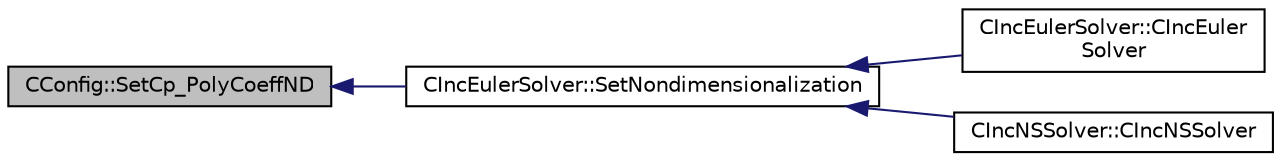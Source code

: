 digraph "CConfig::SetCp_PolyCoeffND"
{
  edge [fontname="Helvetica",fontsize="10",labelfontname="Helvetica",labelfontsize="10"];
  node [fontname="Helvetica",fontsize="10",shape=record];
  rankdir="LR";
  Node14319 [label="CConfig::SetCp_PolyCoeffND",height=0.2,width=0.4,color="black", fillcolor="grey75", style="filled", fontcolor="black"];
  Node14319 -> Node14320 [dir="back",color="midnightblue",fontsize="10",style="solid",fontname="Helvetica"];
  Node14320 [label="CIncEulerSolver::SetNondimensionalization",height=0.2,width=0.4,color="black", fillcolor="white", style="filled",URL="$class_c_inc_euler_solver.html#a2cffaa24417cb3803d36d38b3874d6d0",tooltip="Set the solver nondimensionalization. "];
  Node14320 -> Node14321 [dir="back",color="midnightblue",fontsize="10",style="solid",fontname="Helvetica"];
  Node14321 [label="CIncEulerSolver::CIncEuler\lSolver",height=0.2,width=0.4,color="black", fillcolor="white", style="filled",URL="$class_c_inc_euler_solver.html#a91f644b8f9a00215bac5bcd31dfc06d8"];
  Node14320 -> Node14322 [dir="back",color="midnightblue",fontsize="10",style="solid",fontname="Helvetica"];
  Node14322 [label="CIncNSSolver::CIncNSSolver",height=0.2,width=0.4,color="black", fillcolor="white", style="filled",URL="$class_c_inc_n_s_solver.html#a82152ac7e91fb1c5c073d98a1f08e2aa"];
}
